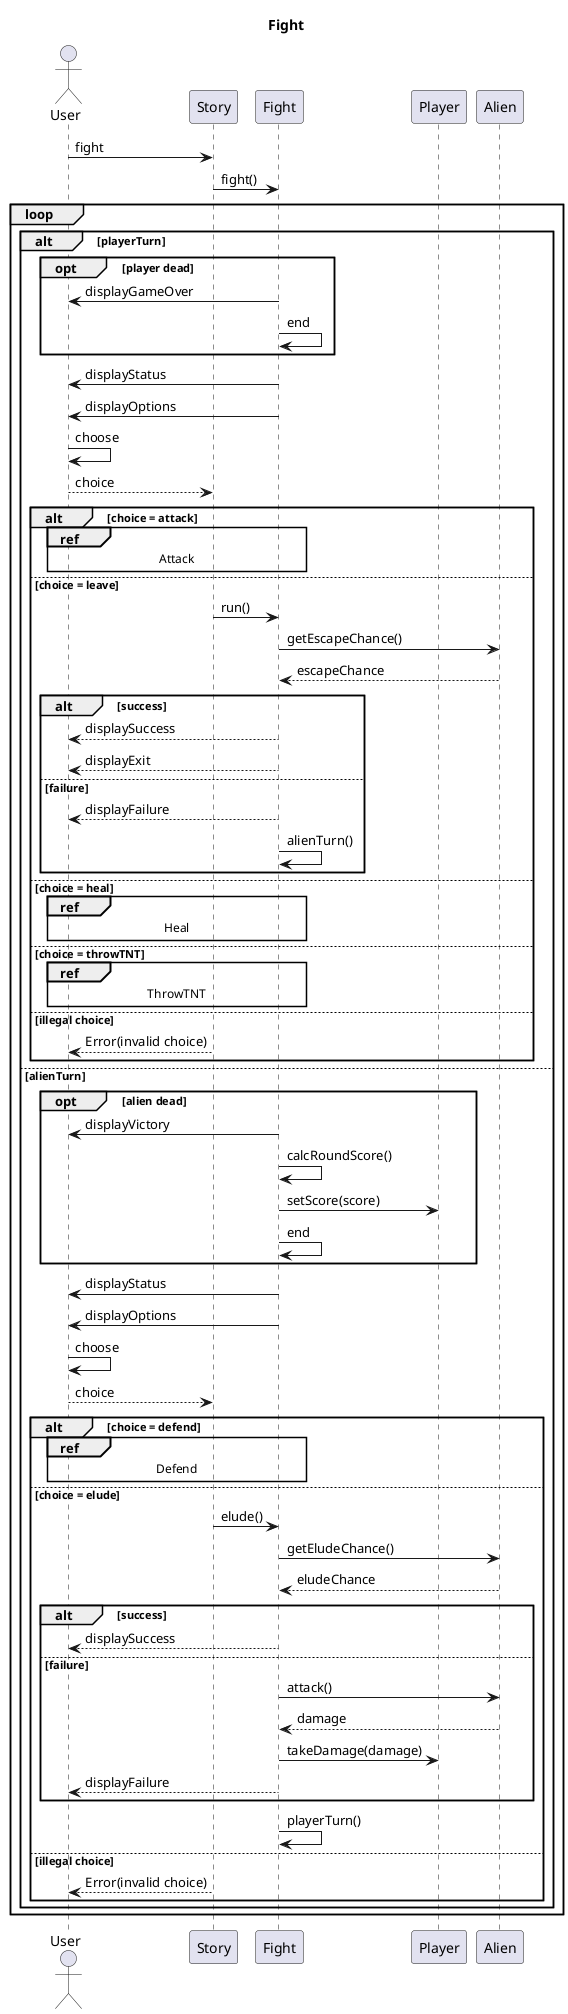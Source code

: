 @startuml

title Fight

actor User
participant Story
participant Fight
participant Player
participant Alien

User -> Story : fight
Story -> Fight : fight()
loop
alt playerTurn
    opt player dead
        Fight -> User : displayGameOver
        Fight -> Fight : end
    end
    Fight -> User : displayStatus
    Fight -> User : displayOptions
    User -> User : choose
    User --> Story : choice
    alt choice = attack
        ref over User, Fight : Attack
    else choice = leave
        Story -> Fight : run()
        Fight -> Alien : getEscapeChance()
        return escapeChance
        alt success
            Fight --> User : displaySuccess
            Fight --> User : displayExit
         else failure
            Fight --> User : displayFailure
            Fight -> Fight : alienTurn()
        end
    else choice = heal
        ref over User, Fight : Heal
    else choice = throwTNT
        ref over User, Fight : ThrowTNT
    else illegal choice
        Story --> User : Error(invalid choice)
    end
else alienTurn
    opt alien dead
        Fight -> User : displayVictory
        Fight -> Fight : calcRoundScore()
        Fight -> Player : setScore(score)
        Fight -> Fight : end
    end
    Fight -> User : displayStatus
    Fight -> User : displayOptions
        User -> User : choose
        User --> Story : choice
        alt choice = defend
            ref over User, Fight : Defend
        else choice = elude
            Story -> Fight : elude()
            Fight -> Alien : getEludeChance()
            return eludeChance
            alt success
                Fight --> User : displaySuccess
            else failure
                Fight -> Alien :attack()
                return damage
                Fight -> Player : takeDamage(damage)
                Fight --> User : displayFailure
            end
            Fight -> Fight : playerTurn()
        else illegal choice
            Story --> User : Error(invalid choice)
        end
end
end

@enduml